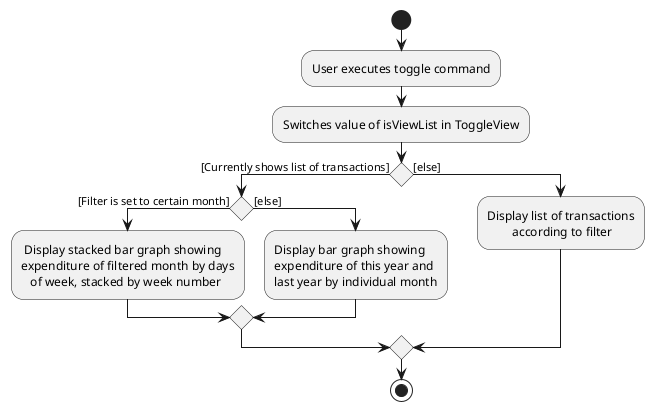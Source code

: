 @startuml
start

:User executes toggle command;
:Switches value of isViewList in ToggleView;

if () then ([Currently shows list of transactions])
    if () then ([Filter is set to certain month])
        : Display stacked bar graph showing
        expenditure of filtered month by days
           of week, stacked by week number;
        else ([else])
        :Display bar graph showing
        expenditure of this year and
        last year by individual month;
        endif
else ([else])
    :Display list of transactions
            according to filter;
endif

stop
@enduml
